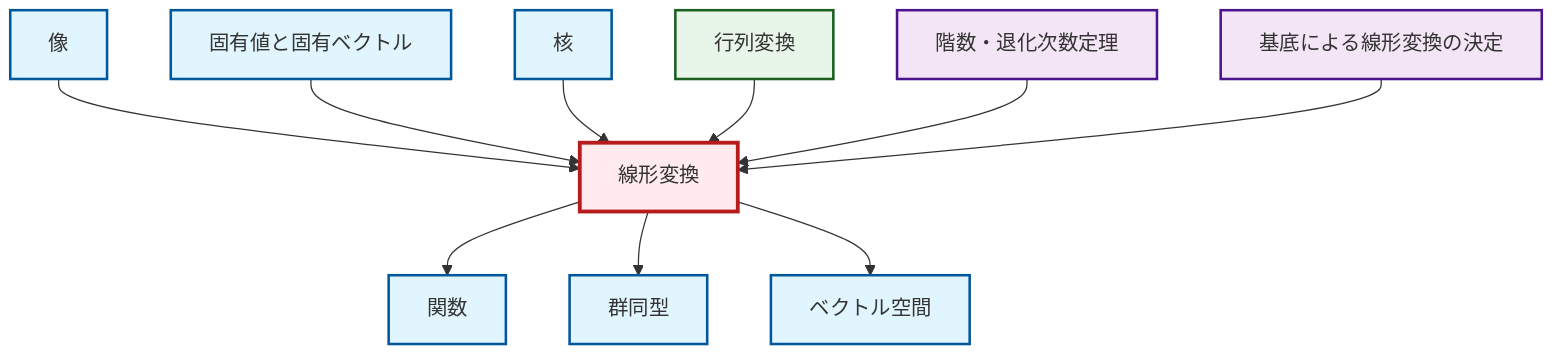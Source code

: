 graph TD
    classDef definition fill:#e1f5fe,stroke:#01579b,stroke-width:2px
    classDef theorem fill:#f3e5f5,stroke:#4a148c,stroke-width:2px
    classDef axiom fill:#fff3e0,stroke:#e65100,stroke-width:2px
    classDef example fill:#e8f5e9,stroke:#1b5e20,stroke-width:2px
    classDef current fill:#ffebee,stroke:#b71c1c,stroke-width:3px
    def-kernel["核"]:::definition
    thm-rank-nullity["階数・退化次数定理"]:::theorem
    def-linear-transformation["線形変換"]:::definition
    thm-linear-transformation-basis["基底による線形変換の決定"]:::theorem
    def-eigenvalue-eigenvector["固有値と固有ベクトル"]:::definition
    def-vector-space["ベクトル空間"]:::definition
    ex-matrix-transformation["行列変換"]:::example
    def-image["像"]:::definition
    def-function["関数"]:::definition
    def-isomorphism["群同型"]:::definition
    def-image --> def-linear-transformation
    def-eigenvalue-eigenvector --> def-linear-transformation
    def-kernel --> def-linear-transformation
    def-linear-transformation --> def-function
    def-linear-transformation --> def-isomorphism
    ex-matrix-transformation --> def-linear-transformation
    def-linear-transformation --> def-vector-space
    thm-rank-nullity --> def-linear-transformation
    thm-linear-transformation-basis --> def-linear-transformation
    class def-linear-transformation current